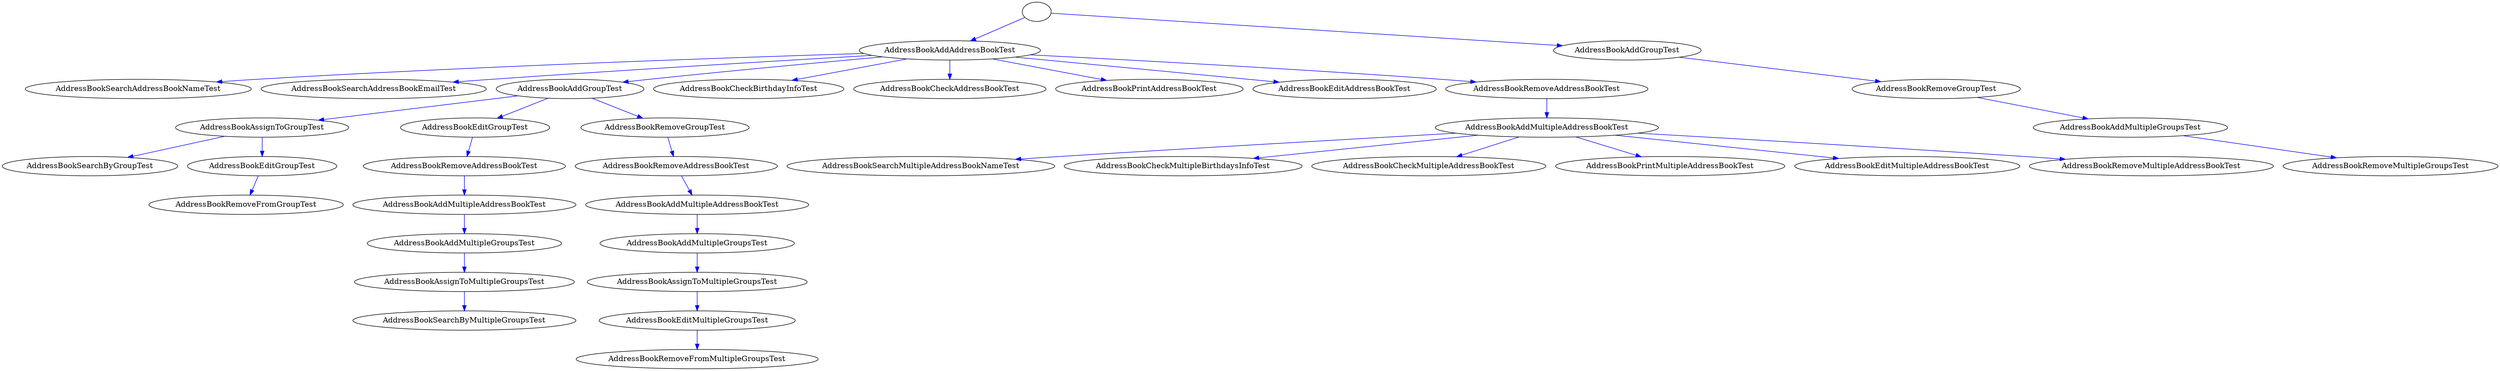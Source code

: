 strict digraph G {
root_925284253 [ label="" color = "black" ];
AddressBookAddAddressBookTest_220541490 [ label="AddressBookAddAddressBookTest" ];
AddressBookAddGroupTest_837123885 [ label="AddressBookAddGroupTest" ];
AddressBookSearchAddressBookNameTest_714040706 [ label="AddressBookSearchAddressBookNameTest" ];
AddressBookSearchAddressBookEmailTest_1831910146 [ label="AddressBookSearchAddressBookEmailTest" ];
AddressBookAddGroupTest_1541866648 [ label="AddressBookAddGroupTest" ];
AddressBookCheckBirthdayInfoTest_1562775792 [ label="AddressBookCheckBirthdayInfoTest" ];
AddressBookCheckAddressBookTest_37472437 [ label="AddressBookCheckAddressBookTest" ];
AddressBookPrintAddressBookTest_1367160731 [ label="AddressBookPrintAddressBookTest" ];
AddressBookEditAddressBookTest_1242671955 [ label="AddressBookEditAddressBookTest" ];
AddressBookRemoveAddressBookTest_314937647 [ label="AddressBookRemoveAddressBookTest" ];
AddressBookRemoveGroupTest_369932721 [ label="AddressBookRemoveGroupTest" ];
AddressBookAssignToGroupTest_173414818 [ label="AddressBookAssignToGroupTest" ];
AddressBookEditGroupTest_1842346408 [ label="AddressBookEditGroupTest" ];
AddressBookRemoveGroupTest_1074675484 [ label="AddressBookRemoveGroupTest" ];
AddressBookAddMultipleAddressBookTest_585631716 [ label="AddressBookAddMultipleAddressBookTest" ];
AddressBookAddMultipleGroupsTest_378174875 [ label="AddressBookAddMultipleGroupsTest" ];
AddressBookSearchByGroupTest_1555437774 [ label="AddressBookSearchByGroupTest" ];
AddressBookEditGroupTest_737339422 [ label="AddressBookEditGroupTest" ];
AddressBookRemoveAddressBookTest_1306867271 [ label="AddressBookRemoveAddressBookTest" ];
AddressBookRemoveAddressBookTest_1610154621 [ label="AddressBookRemoveAddressBookTest" ];
AddressBookSearchMultipleAddressBookNameTest_106715730 [ label="AddressBookSearchMultipleAddressBookNameTest" ];
AddressBookCheckMultipleBirthdaysInfoTest_210123324 [ label="AddressBookCheckMultipleBirthdaysInfoTest" ];
AddressBookCheckMultipleAddressBookTest_1660680700 [ label="AddressBookCheckMultipleAddressBookTest" ];
AddressBookPrintMultipleAddressBookTest_1396924438 [ label="AddressBookPrintMultipleAddressBookTest" ];
AddressBookEditMultipleAddressBookTest_346508450 [ label="AddressBookEditMultipleAddressBookTest" ];
AddressBookRemoveMultipleAddressBookTest_80644576 [ label="AddressBookRemoveMultipleAddressBookTest" ];
AddressBookRemoveMultipleGroupsTest_133334873 [ label="AddressBookRemoveMultipleGroupsTest" ];
AddressBookRemoveFromGroupTest_1200337671 [ label="AddressBookRemoveFromGroupTest" ];
AddressBookAddMultipleAddressBookTest_2087530662 [ label="AddressBookAddMultipleAddressBookTest" ];
AddressBookAddMultipleAddressBookTest_709585258 [ label="AddressBookAddMultipleAddressBookTest" ];
AddressBookAddMultipleGroupsTest_2095772816 [ label="AddressBookAddMultipleGroupsTest" ];
AddressBookAddMultipleGroupsTest_717827412 [ label="AddressBookAddMultipleGroupsTest" ];
AddressBookAssignToMultipleGroupsTest_1643640412 [ label="AddressBookAssignToMultipleGroupsTest" ];
AddressBookAssignToMultipleGroupsTest_265695008 [ label="AddressBookAssignToMultipleGroupsTest" ];
AddressBookSearchByMultipleGroupsTest_216656868 [ label="AddressBookSearchByMultipleGroupsTest" ];
AddressBookEditMultipleGroupsTest_103561830 [ label="AddressBookEditMultipleGroupsTest" ];
AddressBookRemoveFromMultipleGroupsTest_1159496113 [ label="AddressBookRemoveFromMultipleGroupsTest" ];
  root_925284253 -> AddressBookAddAddressBookTest_220541490 [ label="" color="blue" ];
  root_925284253 -> AddressBookAddGroupTest_837123885 [ label="" color="blue" ];
  AddressBookAddAddressBookTest_220541490 -> AddressBookSearchAddressBookNameTest_714040706 [ label="" color="blue" ];
  AddressBookAddAddressBookTest_220541490 -> AddressBookSearchAddressBookEmailTest_1831910146 [ label="" color="blue" ];
  AddressBookAddAddressBookTest_220541490 -> AddressBookAddGroupTest_1541866648 [ label="" color="blue" ];
  AddressBookAddAddressBookTest_220541490 -> AddressBookCheckBirthdayInfoTest_1562775792 [ label="" color="blue" ];
  AddressBookAddAddressBookTest_220541490 -> AddressBookCheckAddressBookTest_37472437 [ label="" color="blue" ];
  AddressBookAddAddressBookTest_220541490 -> AddressBookPrintAddressBookTest_1367160731 [ label="" color="blue" ];
  AddressBookAddAddressBookTest_220541490 -> AddressBookEditAddressBookTest_1242671955 [ label="" color="blue" ];
  AddressBookAddAddressBookTest_220541490 -> AddressBookRemoveAddressBookTest_314937647 [ label="" color="blue" ];
  AddressBookAddGroupTest_837123885 -> AddressBookRemoveGroupTest_369932721 [ label="" color="blue" ];
  AddressBookAddGroupTest_1541866648 -> AddressBookAssignToGroupTest_173414818 [ label="" color="blue" ];
  AddressBookAddGroupTest_1541866648 -> AddressBookEditGroupTest_1842346408 [ label="" color="blue" ];
  AddressBookAddGroupTest_1541866648 -> AddressBookRemoveGroupTest_1074675484 [ label="" color="blue" ];
  AddressBookRemoveAddressBookTest_314937647 -> AddressBookAddMultipleAddressBookTest_585631716 [ label="" color="blue" ];
  AddressBookRemoveGroupTest_369932721 -> AddressBookAddMultipleGroupsTest_378174875 [ label="" color="blue" ];
  AddressBookAssignToGroupTest_173414818 -> AddressBookSearchByGroupTest_1555437774 [ label="" color="blue" ];
  AddressBookAssignToGroupTest_173414818 -> AddressBookEditGroupTest_737339422 [ label="" color="blue" ];
  AddressBookEditGroupTest_1842346408 -> AddressBookRemoveAddressBookTest_1306867271 [ label="" color="blue" ];
  AddressBookRemoveGroupTest_1074675484 -> AddressBookRemoveAddressBookTest_1610154621 [ label="" color="blue" ];
  AddressBookAddMultipleAddressBookTest_585631716 -> AddressBookSearchMultipleAddressBookNameTest_106715730 [ label="" color="blue" ];
  AddressBookAddMultipleAddressBookTest_585631716 -> AddressBookCheckMultipleBirthdaysInfoTest_210123324 [ label="" color="blue" ];
  AddressBookAddMultipleAddressBookTest_585631716 -> AddressBookCheckMultipleAddressBookTest_1660680700 [ label="" color="blue" ];
  AddressBookAddMultipleAddressBookTest_585631716 -> AddressBookPrintMultipleAddressBookTest_1396924438 [ label="" color="blue" ];
  AddressBookAddMultipleAddressBookTest_585631716 -> AddressBookEditMultipleAddressBookTest_346508450 [ label="" color="blue" ];
  AddressBookAddMultipleAddressBookTest_585631716 -> AddressBookRemoveMultipleAddressBookTest_80644576 [ label="" color="blue" ];
  AddressBookAddMultipleGroupsTest_378174875 -> AddressBookRemoveMultipleGroupsTest_133334873 [ label="" color="blue" ];
  AddressBookEditGroupTest_737339422 -> AddressBookRemoveFromGroupTest_1200337671 [ label="" color="blue" ];
  AddressBookRemoveAddressBookTest_1306867271 -> AddressBookAddMultipleAddressBookTest_2087530662 [ label="" color="blue" ];
  AddressBookRemoveAddressBookTest_1610154621 -> AddressBookAddMultipleAddressBookTest_709585258 [ label="" color="blue" ];
  AddressBookAddMultipleAddressBookTest_2087530662 -> AddressBookAddMultipleGroupsTest_2095772816 [ label="" color="blue" ];
  AddressBookAddMultipleAddressBookTest_709585258 -> AddressBookAddMultipleGroupsTest_717827412 [ label="" color="blue" ];
  AddressBookAddMultipleGroupsTest_2095772816 -> AddressBookAssignToMultipleGroupsTest_1643640412 [ label="" color="blue" ];
  AddressBookAddMultipleGroupsTest_717827412 -> AddressBookAssignToMultipleGroupsTest_265695008 [ label="" color="blue" ];
  AddressBookAssignToMultipleGroupsTest_1643640412 -> AddressBookSearchByMultipleGroupsTest_216656868 [ label="" color="blue" ];
  AddressBookAssignToMultipleGroupsTest_265695008 -> AddressBookEditMultipleGroupsTest_103561830 [ label="" color="blue" ];
  AddressBookEditMultipleGroupsTest_103561830 -> AddressBookRemoveFromMultipleGroupsTest_1159496113 [ label="" color="blue" ];
}
